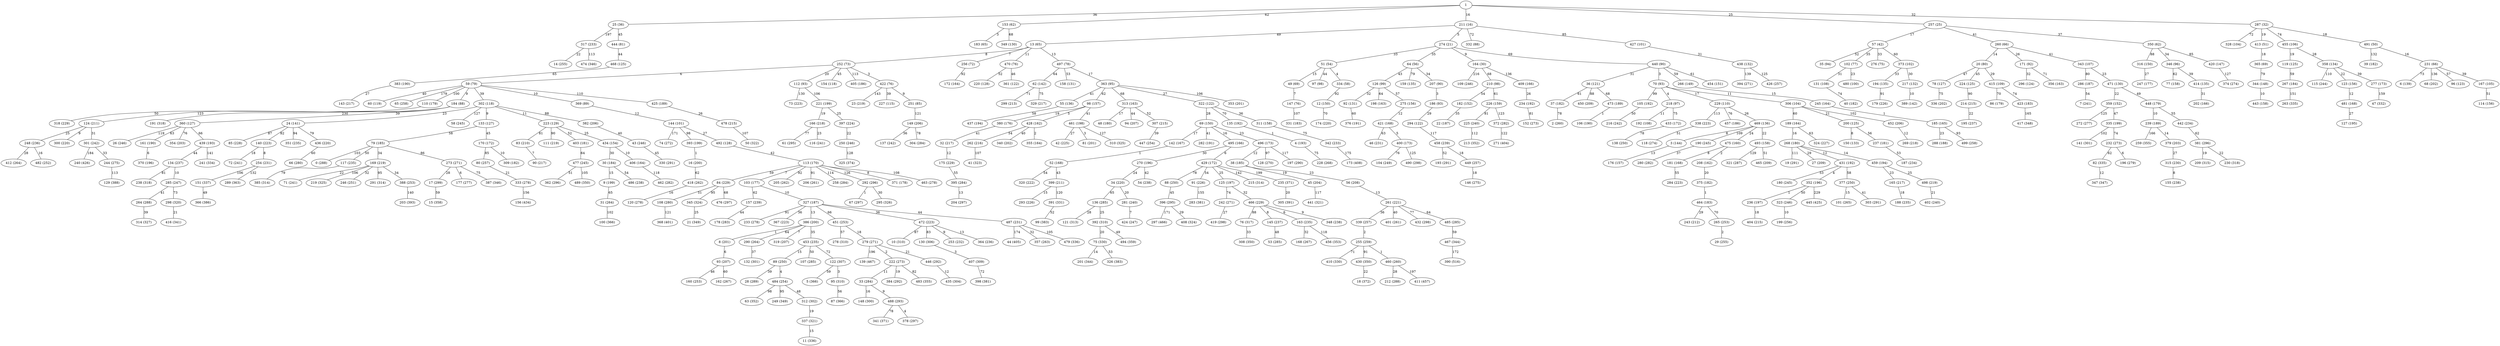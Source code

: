 strict graph G {
1;
0 [label="0 (288)"];
2 [label="2 (260)"];
3 [label="3 (144)"];
4 [label="4 (193)"];
5 [label="5 (366)"];
6 [label="6 (139)"];
7 [label="7 (241)"];
8 [label="8 (201)"];
9 [label="9 (199)"];
10 [label="10 (310)"];
11 [label="11 (336)"];
12 [label="12 (150)"];
13 [label="13 (65)"];
14 [label="14 (255)"];
15 [label="15 (358)"];
16 [label="16 (200)"];
17 [label="17 (299)"];
18 [label="18 (372)"];
19 [label="19 (291)"];
20 [label="20 (80)"];
21 [label="21 (349)"];
22 [label="22 (187)"];
23 [label="23 (219)"];
24 [label="24 (141)"];
25 [label="25 (36)"];
26 [label="26 (246)"];
27 [label="27 (209)"];
28 [label="28 (289)"];
29 [label="29 (255)"];
30 [label="30 (184)"];
31 [label="31 (264)"];
32 [label="32 (217)"];
33 [label="33 (284)"];
34 [label="34 (220)"];
35 [label="35 (94)"];
36 [label="36 (121)"];
37 [label="37 (182)"];
38 [label="38 (185)"];
39 [label="39 (182)"];
40 [label="40 (182)"];
41 [label="41 (323)"];
42 [label="42 (225)"];
43 [label="43 (246)"];
44 [label="44 (405)"];
45 [label="45 (204)"];
46 [label="46 (231)"];
47 [label="47 (332)"];
48 [label="48 (180)"];
49 [label="49 (69)"];
50 [label="50 (322)"];
51 [label="51 (54)"];
52 [label="52 (168)"];
53 [label="53 (285)"];
54 [label="54 (238)"];
55 [label="55 (136)"];
56 [label="56 (208)"];
57 [label="57 (42)"];
58 [label="58 (245)"];
59 [label="59 (79)"];
60 [label="60 (119)"];
61 [label="61 (295)"];
62 [label="62 (142)"];
63 [label="63 (352)"];
64 [label="64 (56)"];
65 [label="65 (258)"];
66 [label="66 (280)"];
67 [label="67 (297)"];
68 [label="68 (202)"];
69 [label="69 (150)"];
70 [label="70 (93)"];
71 [label="71 (241)"];
72 [label="72 (241)"];
73 [label="73 (223)"];
74 [label="74 (272)"];
75 [label="75 (330)"];
76 [label="76 (317)"];
77 [label="77 (158)"];
78 [label="78 (127)"];
79 [label="79 (185)"];
80 [label="80 (257)"];
81 [label="81 (201)"];
82 [label="82 (335)"];
83 [label="83 (210)"];
84 [label="84 (229)"];
85 [label="85 (228)"];
86 [label="86 (179)"];
87 [label="87 (366)"];
88 [label="88 (250)"];
89 [label="89 (250)"];
90 [label="90 (217)"];
91 [label="91 (226)"];
92 [label="92 (131)"];
93 [label="93 (207)"];
94 [label="94 (207)"];
95 [label="95 (310)"];
96 [label="96 (123)"];
97 [label="97 (98)"];
98 [label="98 (157)"];
99 [label="99 (383)"];
100 [label="100 (366)"];
101 [label="101 (265)"];
102 [label="102 (77)"];
103 [label="103 (177)"];
104 [label="104 (249)"];
105 [label="105 (192)"];
106 [label="106 (190)"];
107 [label="107 (285)"];
108 [label="108 (280)"];
109 [label="109 (246)"];
110 [label="110 (179)"];
111 [label="111 (219)"];
112 [label="112 (93)"];
113 [label="113 (170)"];
114 [label="114 (156)"];
115 [label="115 (244)"];
116 [label="116 (241)"];
117 [label="117 (235)"];
118 [label="118 (274)"];
119 [label="119 (125)"];
120 [label="120 (278)"];
121 [label="121 (313)"];
122 [label="122 (307)"];
123 [label="123 (156)"];
124 [label="124 (211)"];
125 [label="125 (197)"];
126 [label="126 (99)"];
127 [label="127 (195)"];
128 [label="128 (270)"];
129 [label="129 (388)"];
130 [label="130 (306)"];
131 [label="131 (108)"];
132 [label="132 (301)"];
133 [label="133 (127)"];
134 [label="134 (237)"];
135 [label="135 (192)"];
136 [label="136 (285)"];
137 [label="137 (242)"];
138 [label="138 (250)"];
139 [label="139 (467)"];
140 [label="140 (223)"];
141 [label="141 (301)"];
142 [label="142 (167)"];
143 [label="143 (217)"];
144 [label="144 (101)"];
145 [label="145 (237)"];
146 [label="146 (275)"];
147 [label="147 (76)"];
148 [label="148 (300)"];
149 [label="149 (206)"];
150 [label="150 (133)"];
151 [label="151 (337)"];
152 [label="152 (273)"];
153 [label="153 (62)"];
154 [label="154 (118)"];
155 [label="155 (238)"];
156 [label="156 (434)"];
157 [label="157 (239)"];
158 [label="158 (131)"];
159 [label="159 (135)"];
160 [label="160 (253)"];
161 [label="161 (190)"];
162 [label="162 (267)"];
163 [label="163 (235)"];
164 [label="164 (30)"];
165 [label="165 (217)"];
166 [label="166 (218)"];
167 [label="167 (105)"];
168 [label="168 (267)"];
169 [label="169 (219)"];
170 [label="170 (172)"];
171 [label="171 (92)"];
172 [label="172 (164)"];
173 [label="173 (408)"];
174 [label="174 (220)"];
175 [label="175 (229)"];
176 [label="176 (157)"];
177 [label="177 (277)"];
178 [label="178 (283)"];
179 [label="179 (226)"];
180 [label="180 (245)"];
181 [label="181 (168)"];
182 [label="182 (152)"];
183 [label="183 (65)"];
184 [label="184 (88)"];
185 [label="185 (165)"];
186 [label="186 (93)"];
187 [label="187 (234)"];
188 [label="188 (235)"];
189 [label="189 (164)"];
190 [label="190 (245)"];
191 [label="191 (318)"];
192 [label="192 (108)"];
193 [label="193 (291)"];
194 [label="194 (135)"];
195 [label="195 (237)"];
196 [label="196 (279)"];
197 [label="197 (290)"];
198 [label="198 (163)"];
199 [label="199 (256)"];
200 [label="200 (125)"];
201 [label="201 (344)"];
202 [label="202 (166)"];
203 [label="203 (393)"];
204 [label="204 (297)"];
205 [label="205 (262)"];
206 [label="206 (261)"];
207 [label="207 (90)"];
208 [label="208 (162)"];
209 [label="209 (315)"];
210 [label="210 (98)"];
211 [label="211 (16)"];
212 [label="212 (288)"];
213 [label="213 (352)"];
214 [label="214 (215)"];
215 [label="215 (314)"];
216 [label="216 (242)"];
217 [label="217 (132)"];
218 [label="218 (97)"];
219 [label="219 (325)"];
220 [label="220 (128)"];
221 [label="221 (199)"];
222 [label="222 (273)"];
223 [label="223 (129)"];
224 [label="224 (125)"];
225 [label="225 (240)"];
226 [label="226 (159)"];
227 [label="227 (115)"];
228 [label="228 (268)"];
229 [label="229 (110)"];
230 [label="230 (318)"];
231 [label="231 (66)"];
232 [label="232 (273)"];
233 [label="233 (278)"];
234 [label="234 (192)"];
235 [label="235 (371)"];
236 [label="236 (197)"];
237 [label="237 (181)"];
238 [label="238 (318)"];
239 [label="239 (189)"];
240 [label="240 (426)"];
241 [label="241 (334)"];
242 [label="242 (271)"];
243 [label="243 (212)"];
244 [label="244 (275)"];
245 [label="245 (164)"];
246 [label="246 (251)"];
247 [label="247 (177)"];
248 [label="248 (236)"];
249 [label="249 (349)"];
250 [label="250 (246)"];
251 [label="251 (85)"];
252 [label="252 (73)"];
253 [label="253 (232)"];
254 [label="254 (231)"];
255 [label="255 (259)"];
256 [label="256 (72)"];
257 [label="257 (25)"];
258 [label="258 (284)"];
259 [label="259 (355)"];
260 [label="260 (66)"];
261 [label="261 (221)"];
262 [label="262 (216)"];
263 [label="263 (335)"];
264 [label="264 (288)"];
265 [label="265 (253)"];
266 [label="266 (149)"];
267 [label="267 (184)"];
268 [label="268 (180)"];
269 [label="269 (218)"];
270 [label="270 (196)"];
271 [label="271 (404)"];
272 [label="272 (277)"];
273 [label="273 (271)"];
274 [label="274 (21)"];
275 [label="275 (156)"];
276 [label="276 (75)"];
277 [label="277 (173)"];
278 [label="278 (310)"];
279 [label="279 (271)"];
280 [label="280 (282)"];
281 [label="281 (240)"];
282 [label="282 (191)"];
283 [label="283 (381)"];
284 [label="284 (223)"];
285 [label="285 (247)"];
286 [label="286 (187)"];
287 [label="287 (32)"];
288 [label="288 (188)"];
289 [label="289 (363)"];
290 [label="290 (264)"];
291 [label="291 (314)"];
292 [label="292 (296)"];
293 [label="293 (226)"];
294 [label="294 (122)"];
295 [label="295 (326)"];
296 [label="296 (124)"];
297 [label="297 (466)"];
298 [label="298 (320)"];
299 [label="299 (213)"];
300 [label="300 (220)"];
301 [label="301 (242)"];
302 [label="302 (118)"];
303 [label="303 (291)"];
304 [label="304 (284)"];
305 [label="305 (391)"];
306 [label="306 (104)"];
307 [label="307 (215)"];
308 [label="308 (350)"];
309 [label="309 (182)"];
310 [label="310 (325)"];
311 [label="311 (158)"];
312 [label="312 (302)"];
313 [label="313 (163)"];
314 [label="314 (327)"];
315 [label="315 (230)"];
316 [label="316 (150)"];
317 [label="317 (233)"];
318 [label="318 (229)"];
319 [label="319 (207)"];
320 [label="320 (222)"];
321 [label="321 (287)"];
322 [label="322 (122)"];
323 [label="323 (246)"];
324 [label="324 (227)"];
325 [label="325 (374)"];
326 [label="326 (383)"];
327 [label="327 (187)"];
328 [label="328 (104)"];
329 [label="329 (217)"];
330 [label="330 (291)"];
331 [label="331 (183)"];
332 [label="332 (88)"];
333 [label="333 (278)"];
334 [label="334 (58)"];
335 [label="335 (199)"];
336 [label="336 (202)"];
337 [label="337 (321)"];
338 [label="338 (223)"];
339 [label="339 (257)"];
340 [label="340 (202)"];
341 [label="341 (371)"];
342 [label="342 (233)"];
343 [label="343 (107)"];
344 [label="344 (148)"];
345 [label="345 (324)"];
346 [label="346 (96)"];
347 [label="347 (347)"];
348 [label="348 (238)"];
349 [label="349 (130)"];
350 [label="350 (62)"];
351 [label="351 (235)"];
352 [label="352 (196)"];
353 [label="353 (201)"];
354 [label="354 (203)"];
355 [label="355 (164)"];
356 [label="356 (163)"];
357 [label="357 (263)"];
358 [label="358 (134)"];
359 [label="359 (152)"];
360 [label="360 (127)"];
361 [label="361 (122)"];
362 [label="362 (296)"];
363 [label="363 (95)"];
364 [label="364 (236)"];
365 [label="365 (69)"];
366 [label="366 (386)"];
367 [label="367 (223)"];
368 [label="368 (401)"];
369 [label="369 (89)"];
370 [label="370 (196)"];
371 [label="371 (178)"];
372 [label="372 (282)"];
373 [label="373 (102)"];
374 [label="374 (274)"];
375 [label="375 (182)"];
376 [label="376 (191)"];
377 [label="377 (250)"];
378 [label="378 (297)"];
379 [label="379 (203)"];
380 [label="380 (176)"];
381 [label="381 (296)"];
382 [label="382 (206)"];
383 [label="383 (190)"];
384 [label="384 (292)"];
385 [label="385 (314)"];
386 [label="386 (200)"];
387 [label="387 (346)"];
388 [label="388 (253)"];
389 [label="389 (142)"];
390 [label="390 (516)"];
391 [label="391 (331)"];
392 [label="392 (310)"];
393 [label="393 (199)"];
394 [label="394 (271)"];
395 [label="395 (284)"];
396 [label="396 (295)"];
397 [label="397 (224)"];
398 [label="398 (381)"];
399 [label="399 (211)"];
400 [label="400 (173)"];
401 [label="401 (261)"];
402 [label="402 (240)"];
403 [label="403 (181)"];
404 [label="404 (215)"];
405 [label="405 (186)"];
406 [label="406 (164)"];
407 [label="407 (309)"];
408 [label="408 (324)"];
409 [label="409 (166)"];
410 [label="410 (330)"];
411 [label="411 (457)"];
412 [label="412 (264)"];
413 [label="413 (51)"];
414 [label="414 (135)"];
415 [label="415 (109)"];
416 [label="416 (341)"];
417 [label="417 (348)"];
418 [label="418 (262)"];
419 [label="419 (298)"];
420 [label="420 (147)"];
421 [label="421 (168)"];
422 [label="422 (76)"];
423 [label="423 (183)"];
424 [label="424 (247)"];
425 [label="425 (189)"];
426 [label="426 (257)"];
427 [label="427 (101)"];
428 [label="428 (162)"];
429 [label="429 (172)"];
430 [label="430 (350)"];
431 [label="431 (192)"];
432 [label="432 (298)"];
433 [label="433 (172)"];
434 [label="434 (154)"];
435 [label="435 (304)"];
436 [label="436 (220)"];
437 [label="437 (194)"];
438 [label="438 (132)"];
439 [label="439 (193)"];
440 [label="440 (90)"];
441 [label="441 (321)"];
442 [label="442 (234)"];
443 [label="443 (158)"];
444 [label="444 (81)"];
445 [label="445 (425)"];
446 [label="446 (292)"];
447 [label="447 (254)"];
448 [label="448 (179)"];
449 [label="449 (257)"];
450 [label="450 (209)"];
451 [label="451 (253)"];
452 [label="452 (206)"];
453 [label="453 (235)"];
454 [label="454 (151)"];
455 [label="455 (106)"];
456 [label="456 (353)"];
457 [label="457 (186)"];
458 [label="458 (239)"];
459 [label="459 (194)"];
460 [label="460 (260)"];
461 [label="461 (198)"];
462 [label="462 (282)"];
463 [label="463 (278)"];
464 [label="464 (183)"];
465 [label="465 (209)"];
466 [label="466 (229)"];
467 [label="467 (344)"];
468 [label="468 (125)"];
469 [label="469 (136)"];
470 [label="470 (76)"];
471 [label="471 (130)"];
472 [label="472 (223)"];
473 [label="473 (189)"];
474 [label="474 (346)"];
475 [label="475 (160)"];
476 [label="476 (297)"];
477 [label="477 (245)"];
478 [label="478 (215)"];
479 [label="479 (336)"];
480 [label="480 (100)"];
481 [label="481 (168)"];
482 [label="482 (252)"];
483 [label="483 (355)"];
484 [label="484 (254)"];
485 [label="485 (285)"];
486 [label="486 (238)"];
487 [label="487 (231)"];
488 [label="488 (293)"];
489 [label="489 (350)"];
490 [label="490 (298)"];
491 [label="491 (50)"];
492 [label="492 (128)"];
493 [label="493 (158)"];
494 [label="494 (359)"];
495 [label="495 (166)"];
496 [label="496 (173)"];
497 [label="497 (78)"];
498 [label="498 (219)"];
499 [label="499 (258)"];
64 -- 159  [label=79];
70 -- 218  [label=4];
397 -- 250  [label=22];
13 -- 256  [label=7];
365 -- 344  [label=79];
400 -- 490  [label=125];
62 -- 299  [label=71];
186 -- 294  [label=29];
311 -- 342  [label=75];
244 -- 129  [label=113];
126 -- 92  [label=32];
452 -- 269  [label=12];
359 -- 272  [label=125];
226 -- 225  [label=81];
471 -- 448  [label=49];
189 -- 324  [label=63];
469 -- 190  [label=109];
57 -- 373  [label=60];
210 -- 182  [label=54];
223 -- 111  [label=90];
343 -- 471  [label=23];
302 -- 223  [label=11];
59 -- 110  [label=100];
307 -- 447  [label=39];
69 -- 495  [label=16];
317 -- 474  [label=113];
266 -- 245  [label=15];
78 -- 336  [label=75];
327 -- 487  [label=44];
481 -- 127  [label=27];
130 -- 407  [label=3];
200 -- 150  [label=8];
229 -- 338  [label=113];
165 -- 188  [label=18];
337 -- 11  [label=15];
488 -- 378  [label=4];
20 -- 78  [label=47];
268 -- 459  [label=14];
484 -- 249  [label=95];
439 -- 134  [label=44];
144 -- 393  [label=98];
13 -- 252  [label=8];
477 -- 489  [label=105];
285 -- 264  [label=41];
497 -- 62  [label=64];
24 -- 436  [label=79];
248 -- 412  [label=28];
422 -- 227  [label=39];
57 -- 276  [label=33];
134 -- 285  [label=10];
453 -- 122  [label=72];
425 -- 478  [label=26];
79 -- 273  [label=86];
126 -- 275  [label=57];
93 -- 162  [label=60];
145 -- 53  [label=48];
89 -- 484  [label=4];
488 -- 341  [label=78];
218 -- 433  [label=75];
229 -- 469  [label=26];
223 -- 434  [label=25];
302 -- 382  [label=88];
386 -- 8  [label=1];
189 -- 268  [label=16];
250 -- 325  [label=128];
484 -- 312  [label=48];
69 -- 496  [label=23];
302 -- 58  [label=127];
273 -- 17  [label=28];
224 -- 214  [label=90];
43 -- 330  [label=45];
469 -- 3  [label=8];
386 -- 453  [label=35];
448 -- 239  [label=10];
169 -- 71  [label=22];
167 -- 114  [label=51];
171 -- 356  [label=71];
275 -- 421  [label=12];
147 -- 331  [label=107];
477 -- 362  [label=51];
306 -- 200  [label=21];
32 -- 175  [label=12];
497 -- 158  [label=53];
164 -- 409  [label=136];
93 -- 160  [label=46];
70 -- 105  [label=99];
126 -- 198  [label=64];
363 -- 313  [label=68];
226 -- 372  [label=123];
24 -- 140  [label=82];
301 -- 240  [label=184];
264 -- 314  [label=39];
469 -- 475  [label=24];
386 -- 290  [label=64];
358 -- 277  [label=39];
270 -- 54  [label=42];
451 -- 279  [label=18];
113 -- 463  [label=108];
265 -- 29  [label=2];
231 -- 68  [label=136];
421 -- 400  [label=5];
222 -- 483  [label=82];
9 -- 31  [label=65];
84 -- 476  [label=68];
79 -- 169  [label=34];
363 -- 55  [label=41];
223 -- 403  [label=52];
472 -- 364  [label=13];
498 -- 402  [label=21];
55 -- 437  [label=58];
169 -- 388  [label=34];
429 -- 125  [label=25];
431 -- 352  [label=4];
433 -- 138  [label=78];
475 -- 208  [label=2];
136 -- 121  [label=28];
110 -- 318  [label=50];
30 -- 9  [label=15];
151 -- 366  [label=49];
434 -- 406  [label=10];
69 -- 142  [label=17];
144 -- 74  [label=171];
458 -- 449  [label=18];
399 -- 391  [label=120];
98 -- 461  [label=41];
75 -- 201  [label=14];
255 -- 430  [label=91];
440 -- 70  [label=3];
261 -- 339  [label=36];
414 -- 202  [label=31];
20 -- 415  [label=29];
496 -- 38  [label=12];
429 -- 91  [label=54];
352 -- 236  [label=1];
52 -- 320  [label=54];
171 -- 296  [label=32];
59 -- 184  [label=9];
381 -- 230  [label=22];
210 -- 226  [label=61];
103 -- 157  [label=62];
302 -- 24  [label=23];
217 -- 389  [label=10];
466 -- 348  [label=9];
400 -- 104  [label=76];
185 -- 288  [label=23];
59 -- 425  [label=110];
13 -- 470  [label=11];
38 -- 45  [label=19];
487 -- 479  [label=105];
13 -- 497  [label=13];
229 -- 457  [label=76];
492 -- 113  [label=42];
301 -- 244  [label=33];
343 -- 286  [label=80];
84 -- 345  [label=95];
83 -- 90  [label=7];
444 -- 468  [label=44];
52 -- 399  [label=43];
279 -- 222  [label=2];
375 -- 464  [label=1];
242 -- 419  [label=27];
453 -- 107  [label=50];
257 -- 350  [label=37];
252 -- 59  [label=6];
277 -- 47  [label=159];
260 -- 343  [label=41];
268 -- 19  [label=111];
79 -- 117  [label=50];
396 -- 408  [label=29];
440 -- 36  [label=31];
273 -- 387  [label=75];
164 -- 109  [label=216];
459 -- 165  [label=23];
292 -- 67  [label=1];
124 -- 301  [label=31];
84 -- 108  [label=51];
75 -- 326  [label=53];
427 -- 438  [label=31];
313 -- 48  [label=17];
166 -- 116  [label=23];
169 -- 291  [label=95];
446 -- 435  [label=12];
466 -- 145  [label=8];
496 -- 197  [label=117];
407 -- 398  [label=72];
396 -- 297  [label=171];
360 -- 439  [label=66];
327 -- 367  [label=36];
428 -- 355  [label=2];
135 -- 4  [label=1];
381 -- 209  [label=19];
208 -- 375  [label=20];
236 -- 404  [label=18];
363 -- 353  [label=106];
386 -- 319  [label=7];
24 -- 351  [label=94];
88 -- 396  [label=45];
261 -- 432  [label=77];
460 -- 411  [label=197];
322 -- 69  [label=28];
287 -- 413  [label=19];
487 -- 357  [label=32];
194 -- 179  [label=91];
8 -- 93  [label=6];
262 -- 41  [label=107];
260 -- 171  [label=26];
221 -- 397  [label=25];
125 -- 242  [label=74];
254 -- 289  [label=132];
338 -- 118  [label=51];
316 -- 247  [label=27];
399 -- 293  [label=15];
472 -- 253  [label=9];
342 -- 173  [label=175];
360 -- 26  [label=119];
352 -- 323  [label=50];
239 -- 259  [label=166];
59 -- 302  [label=39];
231 -- 96  [label=57];
169 -- 219  [label=106];
257 -- 57  [label=17];
105 -- 216  [label=50];
261 -- 401  [label=40];
306 -- 189  [label=60];
273 -- 177  [label=6];
421 -- 46  [label=63];
429 -- 88  [label=78];
350 -- 316  [label=88];
487 -- 44  [label=174];
200 -- 237  [label=56];
255 -- 460  [label=1];
360 -- 354  [label=76];
36 -- 37  [label=61];
493 -- 465  [label=51];
108 -- 368  [label=121];
254 -- 151  [label=106];
267 -- 263  [label=151];
34 -- 281  [label=20];
33 -- 148  [label=16];
82 -- 347  [label=12];
393 -- 16  [label=1];
166 -- 61  [label=77];
470 -- 361  [label=46];
334 -- 12  [label=92];
4 -- 228  [label=75];
98 -- 380  [label=19];
495 -- 270  [label=30];
184 -- 191  [label=230];
222 -- 33  [label=11];
373 -- 194  [label=33];
37 -- 2  [label=78];
464 -- 243  [label=29];
252 -- 422  [label=3];
448 -- 442  [label=55];
257 -- 260  [label=41];
312 -- 337  [label=19];
471 -- 359  [label=22];
140 -- 72  [label=18];
369 -- 144  [label=12];
251 -- 149  [label=121];
211 -- 332  [label=72];
466 -- 76  [label=88];
3 -- 176  [label=13];
51 -- 49  [label=15];
473 -- 106  [label=1];
51 -- 97  [label=44];
131 -- 40  [label=74];
163 -- 456  [label=118];
429 -- 235  [label=199];
409 -- 234  [label=26];
274 -- 164  [label=9];
89 -- 28  [label=39];
164 -- 210  [label=68];
469 -- 493  [label=22];
80 -- 333  [label=21];
493 -- 321  [label=129];
290 -- 132  [label=37];
335 -- 141  [label=102];
422 -- 251  [label=9];
122 -- 5  [label=59];
95 -- 87  [label=56];
245 -- 185  [label=1];
436 -- 66  [label=60];
260 -- 20  [label=14];
64 -- 207  [label=34];
64 -- 126  [label=43];
379 -- 315  [label=27];
350 -- 346  [label=34];
359 -- 335  [label=47];
136 -- 392  [label=25];
438 -- 394  [label=139];
327 -- 472  [label=36];
431 -- 377  [label=58];
382 -- 43  [label=40];
274 -- 64  [label=35];
428 -- 262  [label=54];
344 -- 443  [label=10];
124 -- 300  [label=9];
31 -- 100  [label=102];
113 -- 371  [label=8];
20 -- 224  [label=45];
346 -- 414  [label=39];
459 -- 498  [label=25];
313 -- 307  [label=52];
315 -- 155  [label=8];
464 -- 265  [label=70];
70 -- 306  [label=11];
458 -- 193  [label=52];
112 -- 221  [label=106];
478 -- 50  [label=107];
122 -- 95  [label=3];
428 -- 340  [label=40];
234 -- 152  [label=81];
423 -- 417  [label=165];
335 -- 232  [label=74];
235 -- 305  [label=20];
153 -- 349  [label=68];
440 -- 266  [label=59];
113 -- 84  [label=59];
372 -- 271  [label=122];
302 -- 133  [label=9];
449 -- 146  [label=18];
117 -- 385  [label=79];
286 -- 7  [label=54];
491 -- 39  [label=132];
442 -- 381  [label=62];
125 -- 466  [label=32];
327 -- 233  [label=91];
415 -- 86  [label=70];
345 -- 21  [label=25];
153 -- 183  [label=3];
274 -- 51  [label=33];
327 -- 451  [label=66];
339 -- 255  [label=2];
134 -- 238  [label=81];
211 -- 13  [label=49];
175 -- 395  [label=55];
431 -- 180  [label=53];
383 -- 143  [label=27];
406 -- 462  [label=118];
231 -- 6  [label=73];
279 -- 139  [label=196];
12 -- 174  [label=70];
485 -- 467  [label=59];
222 -- 384  [label=19];
33 -- 488  [label=9];
51 -- 334  [label=4];
181 -- 284  [label=55];
103 -- 327  [label=10];
69 -- 282  [label=41];
30 -- 486  [label=54];
491 -- 231  [label=16];
184 -- 360  [label=39];
327 -- 386  [label=13];
218 -- 192  [label=11];
317 -- 14  [label=22];
256 -- 172  [label=92];
113 -- 103  [label=7];
461 -- 81  [label=3];
461 -- 42  [label=27];
91 -- 283  [label=155];
358 -- 123  [label=22];
190 -- 280  [label=37];
287 -- 328  [label=72];
98 -- 428  [label=5];
455 -- 358  [label=28];
144 -- 492  [label=27];
418 -- 120  [label=16];
211 -- 274  [label=5];
17 -- 15  [label=59];
70 -- 229  [label=17];
25 -- 444  [label=45];
252 -- 405  [label=113];
169 -- 246  [label=32];
157 -- 178  [label=44];
281 -- 424  [label=7];
25 -- 317  [label=197];
434 -- 30  [label=30];
495 -- 429  [label=6];
133 -- 79  [label=58];
49 -- 147  [label=7];
59 -- 60  [label=40];
422 -- 23  [label=143];
268 -- 431  [label=12];
252 -- 112  [label=20];
467 -- 390  [label=172];
182 -- 22  [label=35];
415 -- 423  [label=74];
92 -- 376  [label=60];
34 -- 136  [label=65];
149 -- 304  [label=78];
497 -- 363  [label=17];
170 -- 309  [label=10];
113 -- 205  [label=92];
420 -- 374  [label=127];
248 -- 482  [label=16];
119 -- 267  [label=59];
102 -- 131  [label=31];
36 -- 473  [label=68];
438 -- 426  [label=125];
380 -- 32  [label=41];
475 -- 181  [label=8];
440 -- 454  [label=61];
1 -- 211  [label=16];
1 -- 153  [label=62];
313 -- 94  [label=44];
377 -- 101  [label=15];
294 -- 458  [label=117];
268 -- 27  [label=29];
392 -- 75  [label=20];
270 -- 34  [label=24];
221 -- 166  [label=19];
346 -- 77  [label=62];
232 -- 196  [label=6];
112 -- 73  [label=130];
453 -- 89  [label=15];
298 -- 416  [label=21];
395 -- 204  [label=13];
455 -- 119  [label=19];
237 -- 187  [label=53];
24 -- 85  [label=87];
184 -- 124  [label=123];
460 -- 212  [label=28];
360 -- 161  [label=63];
56 -- 261  [label=13];
350 -- 420  [label=85];
102 -- 480  [label=23];
38 -- 56  [label=23];
1 -- 287  [label=32];
484 -- 63  [label=98];
113 -- 206  [label=91];
470 -- 220  [label=52];
185 -- 499  [label=93];
140 -- 254  [label=8];
149 -- 137  [label=36];
231 -- 167  [label=39];
472 -- 10  [label=87];
352 -- 445  [label=229];
223 -- 83  [label=81];
322 -- 135  [label=70];
45 -- 441  [label=117];
377 -- 303  [label=41];
306 -- 452  [label=102];
466 -- 163  [label=6];
211 -- 427  [label=85];
123 -- 481  [label=12];
252 -- 154  [label=45];
451 -- 278  [label=57];
429 -- 215  [label=142];
285 -- 298  [label=73];
255 -- 410  [label=71];
232 -- 82  [label=62];
79 -- 0  [label=103];
279 -- 446  [label=21];
287 -- 455  [label=74];
392 -- 494  [label=49];
323 -- 199  [label=10];
472 -- 130  [label=83];
358 -- 115  [label=110];
133 -- 170  [label=45];
113 -- 292  [label=126];
225 -- 213  [label=112];
76 -- 308  [label=33];
391 -- 99  [label=52];
373 -- 217  [label=30];
239 -- 379  [label=14];
59 -- 369  [label=10];
1 -- 25  [label=36];
496 -- 128  [label=97];
461 -- 310  [label=127];
363 -- 322  [label=27];
59 -- 65  [label=179];
57 -- 102  [label=35];
363 -- 98  [label=62];
124 -- 248  [label=25];
333 -- 156  [label=156];
388 -- 203  [label=140];
161 -- 370  [label=6];
36 -- 450  [label=88];
274 -- 440  [label=69];
57 -- 35  [label=52];
113 -- 258  [label=114];
413 -- 365  [label=18];
292 -- 295  [label=30];
16 -- 418  [label=62];
170 -- 80  [label=85];
430 -- 18  [label=22];
261 -- 485  [label=64];
468 -- 383  [label=65];
163 -- 168  [label=32];
1 -- 257  [label=25];
142 -- 52  [label=1];
214 -- 195  [label=22];
439 -- 241  [label=141];
403 -- 477  [label=64];
62 -- 329  [label=75];
287 -- 491  [label=18];
207 -- 186  [label=3];
322 -- 311  [label=36];
}
